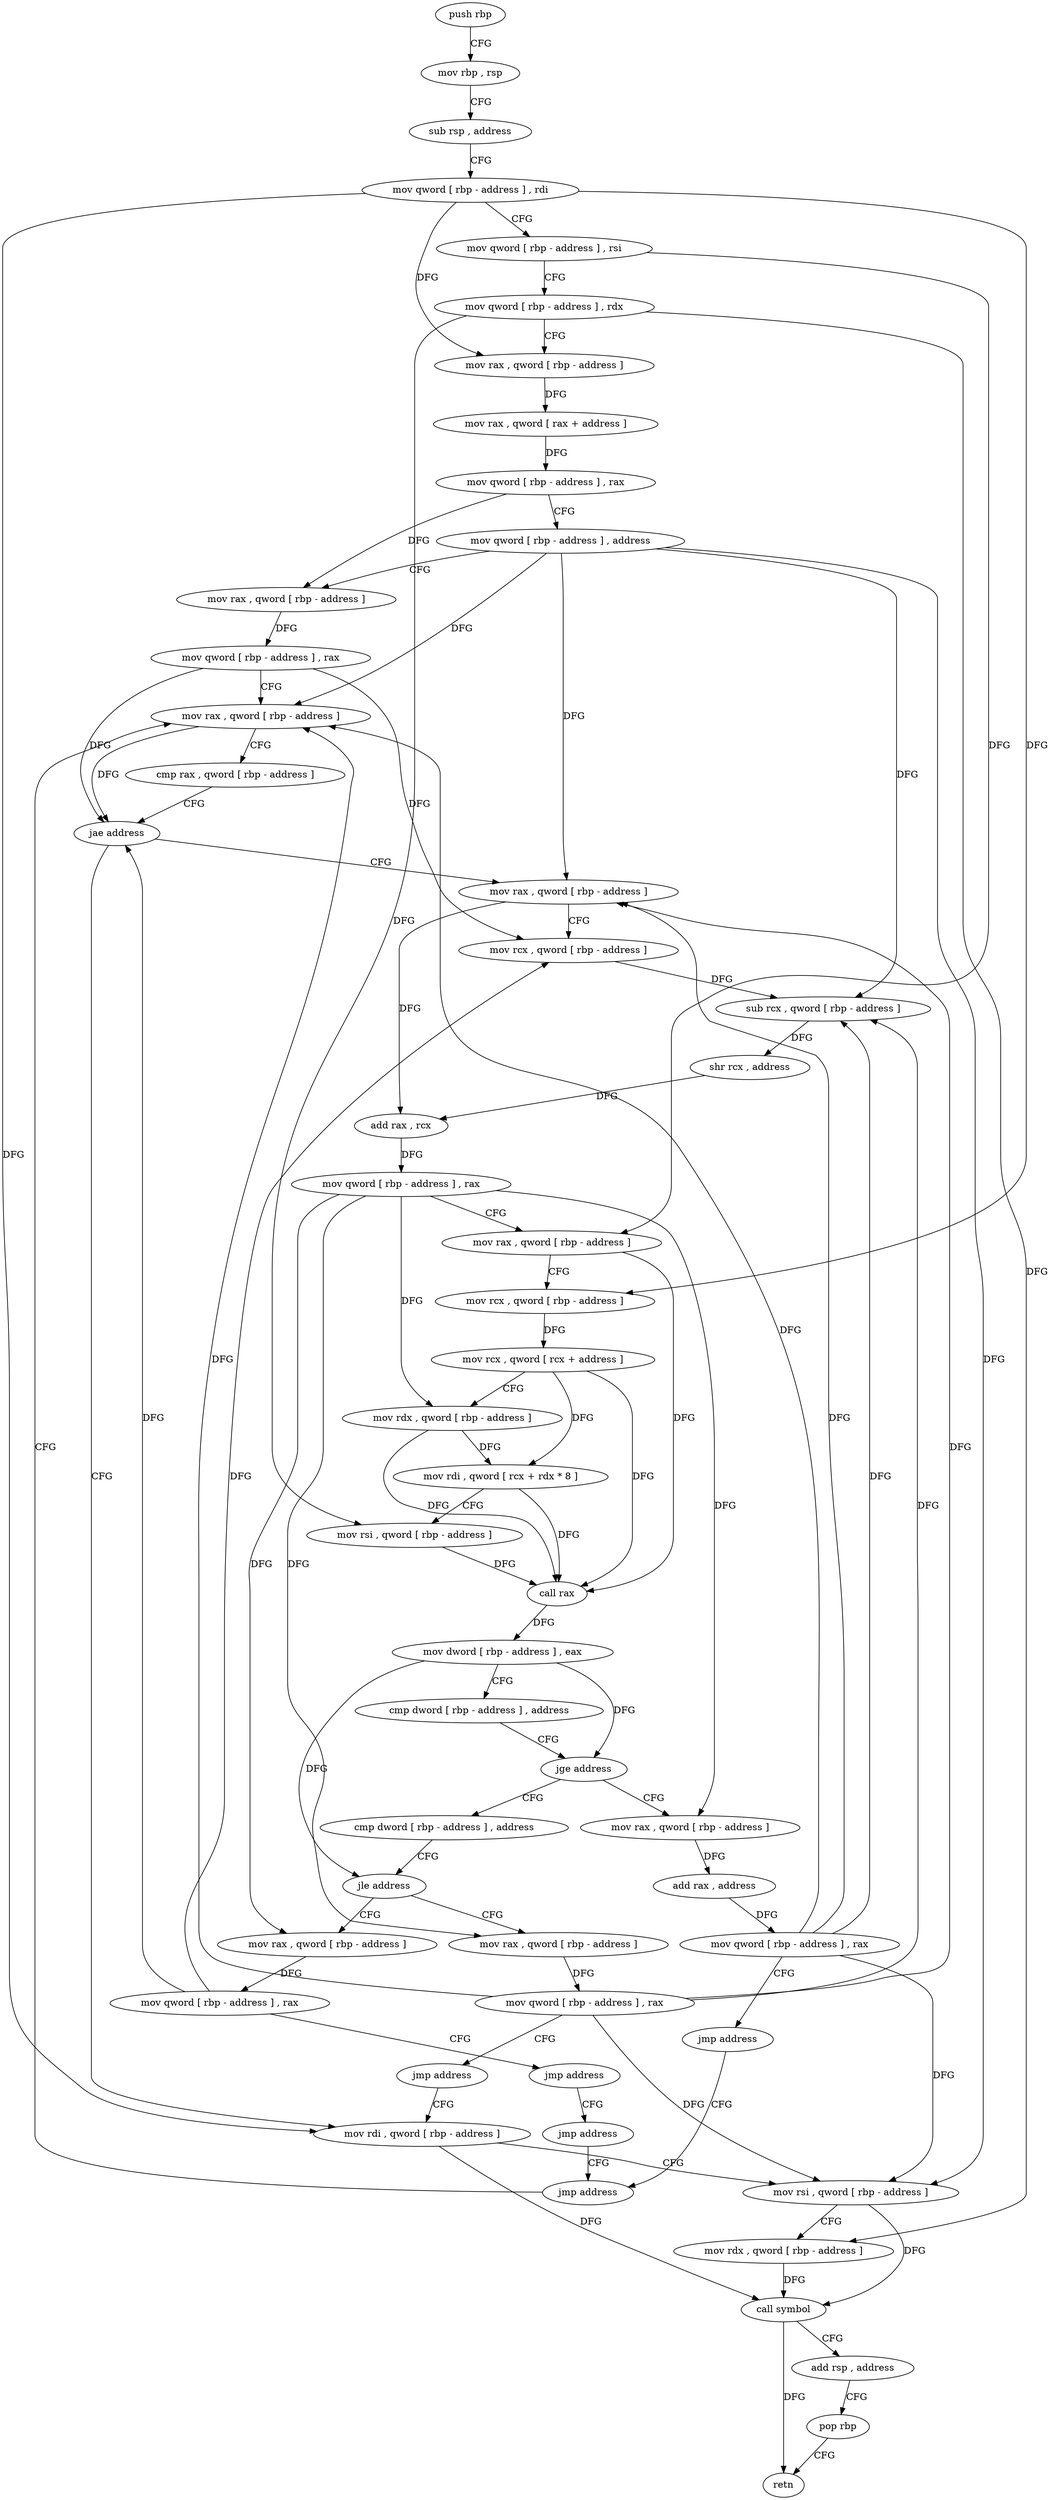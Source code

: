 digraph "func" {
"199280" [label = "push rbp" ]
"199281" [label = "mov rbp , rsp" ]
"199284" [label = "sub rsp , address" ]
"199288" [label = "mov qword [ rbp - address ] , rdi" ]
"199292" [label = "mov qword [ rbp - address ] , rsi" ]
"199296" [label = "mov qword [ rbp - address ] , rdx" ]
"199300" [label = "mov rax , qword [ rbp - address ]" ]
"199304" [label = "mov rax , qword [ rax + address ]" ]
"199308" [label = "mov qword [ rbp - address ] , rax" ]
"199312" [label = "mov qword [ rbp - address ] , address" ]
"199320" [label = "mov rax , qword [ rbp - address ]" ]
"199324" [label = "mov qword [ rbp - address ] , rax" ]
"199328" [label = "mov rax , qword [ rbp - address ]" ]
"199469" [label = "mov rdi , qword [ rbp - address ]" ]
"199473" [label = "mov rsi , qword [ rbp - address ]" ]
"199477" [label = "mov rdx , qword [ rbp - address ]" ]
"199481" [label = "call symbol" ]
"199486" [label = "add rsp , address" ]
"199490" [label = "pop rbp" ]
"199491" [label = "retn" ]
"199342" [label = "mov rax , qword [ rbp - address ]" ]
"199346" [label = "mov rcx , qword [ rbp - address ]" ]
"199350" [label = "sub rcx , qword [ rbp - address ]" ]
"199354" [label = "shr rcx , address" ]
"199358" [label = "add rax , rcx" ]
"199361" [label = "mov qword [ rbp - address ] , rax" ]
"199365" [label = "mov rax , qword [ rbp - address ]" ]
"199369" [label = "mov rcx , qword [ rbp - address ]" ]
"199373" [label = "mov rcx , qword [ rcx + address ]" ]
"199377" [label = "mov rdx , qword [ rbp - address ]" ]
"199381" [label = "mov rdi , qword [ rcx + rdx * 8 ]" ]
"199385" [label = "mov rsi , qword [ rbp - address ]" ]
"199389" [label = "call rax" ]
"199391" [label = "mov dword [ rbp - address ] , eax" ]
"199394" [label = "cmp dword [ rbp - address ] , address" ]
"199398" [label = "jge address" ]
"199423" [label = "cmp dword [ rbp - address ] , address" ]
"199404" [label = "mov rax , qword [ rbp - address ]" ]
"199427" [label = "jle address" ]
"199446" [label = "mov rax , qword [ rbp - address ]" ]
"199433" [label = "mov rax , qword [ rbp - address ]" ]
"199408" [label = "add rax , address" ]
"199414" [label = "mov qword [ rbp - address ] , rax" ]
"199418" [label = "jmp address" ]
"199464" [label = "jmp address" ]
"199450" [label = "mov qword [ rbp - address ] , rax" ]
"199454" [label = "jmp address" ]
"199437" [label = "mov qword [ rbp - address ] , rax" ]
"199441" [label = "jmp address" ]
"199459" [label = "jmp address" ]
"199332" [label = "cmp rax , qword [ rbp - address ]" ]
"199336" [label = "jae address" ]
"199280" -> "199281" [ label = "CFG" ]
"199281" -> "199284" [ label = "CFG" ]
"199284" -> "199288" [ label = "CFG" ]
"199288" -> "199292" [ label = "CFG" ]
"199288" -> "199300" [ label = "DFG" ]
"199288" -> "199469" [ label = "DFG" ]
"199288" -> "199369" [ label = "DFG" ]
"199292" -> "199296" [ label = "CFG" ]
"199292" -> "199365" [ label = "DFG" ]
"199296" -> "199300" [ label = "CFG" ]
"199296" -> "199477" [ label = "DFG" ]
"199296" -> "199385" [ label = "DFG" ]
"199300" -> "199304" [ label = "DFG" ]
"199304" -> "199308" [ label = "DFG" ]
"199308" -> "199312" [ label = "CFG" ]
"199308" -> "199320" [ label = "DFG" ]
"199312" -> "199320" [ label = "CFG" ]
"199312" -> "199328" [ label = "DFG" ]
"199312" -> "199473" [ label = "DFG" ]
"199312" -> "199342" [ label = "DFG" ]
"199312" -> "199350" [ label = "DFG" ]
"199320" -> "199324" [ label = "DFG" ]
"199324" -> "199328" [ label = "CFG" ]
"199324" -> "199336" [ label = "DFG" ]
"199324" -> "199346" [ label = "DFG" ]
"199328" -> "199332" [ label = "CFG" ]
"199328" -> "199336" [ label = "DFG" ]
"199469" -> "199473" [ label = "CFG" ]
"199469" -> "199481" [ label = "DFG" ]
"199473" -> "199477" [ label = "CFG" ]
"199473" -> "199481" [ label = "DFG" ]
"199477" -> "199481" [ label = "DFG" ]
"199481" -> "199486" [ label = "CFG" ]
"199481" -> "199491" [ label = "DFG" ]
"199486" -> "199490" [ label = "CFG" ]
"199490" -> "199491" [ label = "CFG" ]
"199342" -> "199346" [ label = "CFG" ]
"199342" -> "199358" [ label = "DFG" ]
"199346" -> "199350" [ label = "DFG" ]
"199350" -> "199354" [ label = "DFG" ]
"199354" -> "199358" [ label = "DFG" ]
"199358" -> "199361" [ label = "DFG" ]
"199361" -> "199365" [ label = "CFG" ]
"199361" -> "199377" [ label = "DFG" ]
"199361" -> "199404" [ label = "DFG" ]
"199361" -> "199446" [ label = "DFG" ]
"199361" -> "199433" [ label = "DFG" ]
"199365" -> "199369" [ label = "CFG" ]
"199365" -> "199389" [ label = "DFG" ]
"199369" -> "199373" [ label = "DFG" ]
"199373" -> "199377" [ label = "CFG" ]
"199373" -> "199381" [ label = "DFG" ]
"199373" -> "199389" [ label = "DFG" ]
"199377" -> "199381" [ label = "DFG" ]
"199377" -> "199389" [ label = "DFG" ]
"199381" -> "199385" [ label = "CFG" ]
"199381" -> "199389" [ label = "DFG" ]
"199385" -> "199389" [ label = "DFG" ]
"199389" -> "199391" [ label = "DFG" ]
"199391" -> "199394" [ label = "CFG" ]
"199391" -> "199398" [ label = "DFG" ]
"199391" -> "199427" [ label = "DFG" ]
"199394" -> "199398" [ label = "CFG" ]
"199398" -> "199423" [ label = "CFG" ]
"199398" -> "199404" [ label = "CFG" ]
"199423" -> "199427" [ label = "CFG" ]
"199404" -> "199408" [ label = "DFG" ]
"199427" -> "199446" [ label = "CFG" ]
"199427" -> "199433" [ label = "CFG" ]
"199446" -> "199450" [ label = "DFG" ]
"199433" -> "199437" [ label = "DFG" ]
"199408" -> "199414" [ label = "DFG" ]
"199414" -> "199418" [ label = "CFG" ]
"199414" -> "199328" [ label = "DFG" ]
"199414" -> "199473" [ label = "DFG" ]
"199414" -> "199342" [ label = "DFG" ]
"199414" -> "199350" [ label = "DFG" ]
"199418" -> "199464" [ label = "CFG" ]
"199464" -> "199328" [ label = "CFG" ]
"199450" -> "199454" [ label = "CFG" ]
"199450" -> "199328" [ label = "DFG" ]
"199450" -> "199473" [ label = "DFG" ]
"199450" -> "199342" [ label = "DFG" ]
"199450" -> "199350" [ label = "DFG" ]
"199454" -> "199469" [ label = "CFG" ]
"199437" -> "199441" [ label = "CFG" ]
"199437" -> "199336" [ label = "DFG" ]
"199437" -> "199346" [ label = "DFG" ]
"199441" -> "199459" [ label = "CFG" ]
"199459" -> "199464" [ label = "CFG" ]
"199332" -> "199336" [ label = "CFG" ]
"199336" -> "199469" [ label = "CFG" ]
"199336" -> "199342" [ label = "CFG" ]
}
